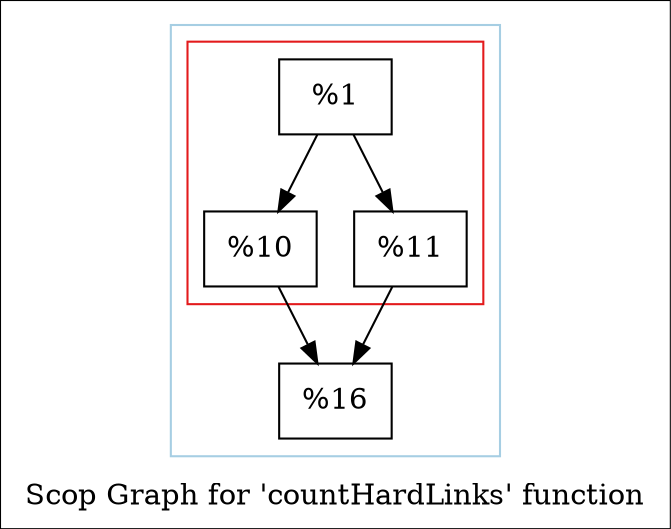 digraph "Scop Graph for 'countHardLinks' function" {
	label="Scop Graph for 'countHardLinks' function";

	Node0x18354c0 [shape=record,label="{%1}"];
	Node0x18354c0 -> Node0x18137e0;
	Node0x18354c0 -> Node0x1814ca0;
	Node0x18137e0 [shape=record,label="{%10}"];
	Node0x18137e0 -> Node0x1851030;
	Node0x1851030 [shape=record,label="{%16}"];
	Node0x1814ca0 [shape=record,label="{%11}"];
	Node0x1814ca0 -> Node0x1851030;
	colorscheme = "paired12"
        subgraph cluster_0x1967160 {
          label = "";
          style = solid;
          color = 1
          subgraph cluster_0x1967310 {
            label = "";
            style = solid;
            color = 6
            Node0x18354c0;
            Node0x18137e0;
            Node0x1814ca0;
          }
          Node0x1851030;
        }
}
